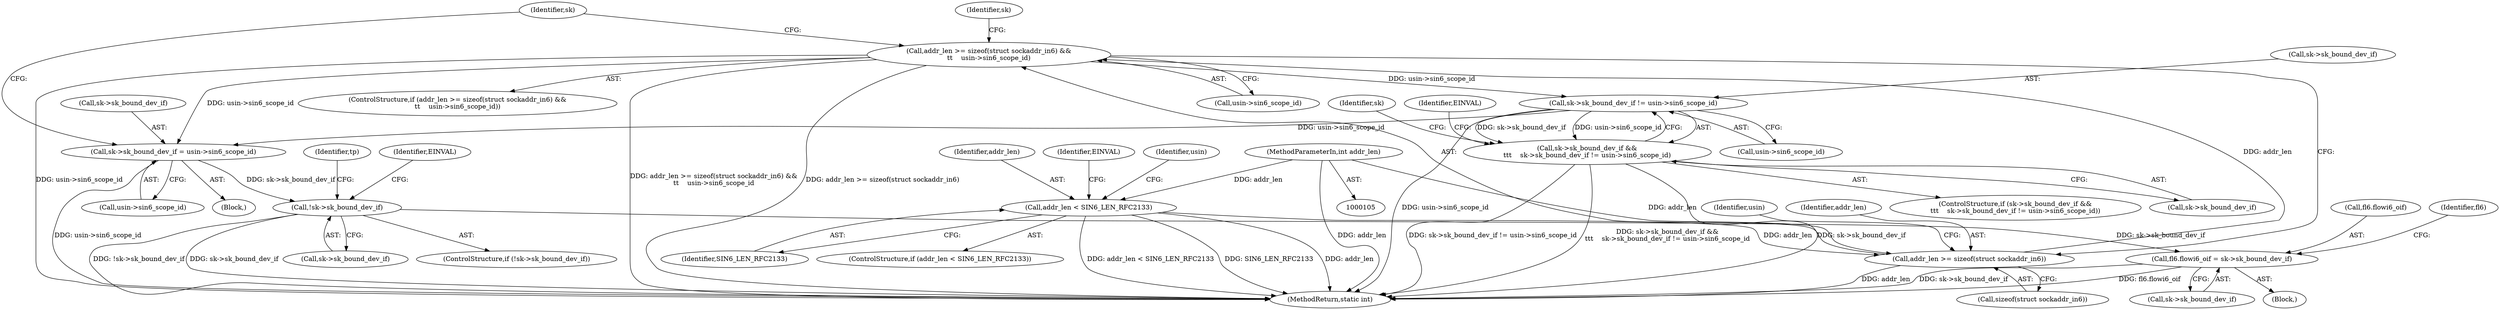 digraph "0_linux_45f6fad84cc305103b28d73482b344d7f5b76f39_15@API" {
"1000245" [label="(Call,addr_len >= sizeof(struct sockaddr_in6) &&\n\t\t    usin->sin6_scope_id)"];
"1000246" [label="(Call,addr_len >= sizeof(struct sockaddr_in6))"];
"1000148" [label="(Call,addr_len < SIN6_LEN_RFC2133)"];
"1000108" [label="(MethodParameterIn,int addr_len)"];
"1000259" [label="(Call,sk->sk_bound_dev_if != usin->sin6_scope_id)"];
"1000255" [label="(Call,sk->sk_bound_dev_if &&\n\t\t\t    sk->sk_bound_dev_if != usin->sin6_scope_id)"];
"1000269" [label="(Call,sk->sk_bound_dev_if = usin->sin6_scope_id)"];
"1000277" [label="(Call,!sk->sk_bound_dev_if)"];
"1000479" [label="(Call,fl6.flowi6_oif = sk->sk_bound_dev_if)"];
"1000268" [label="(Identifier,EINVAL)"];
"1000479" [label="(Call,fl6.flowi6_oif = sk->sk_bound_dev_if)"];
"1000269" [label="(Call,sk->sk_bound_dev_if = usin->sin6_scope_id)"];
"1000148" [label="(Call,addr_len < SIN6_LEN_RFC2133)"];
"1000260" [label="(Call,sk->sk_bound_dev_if)"];
"1000246" [label="(Call,addr_len >= sizeof(struct sockaddr_in6))"];
"1000254" [label="(ControlStructure,if (sk->sk_bound_dev_if &&\n\t\t\t    sk->sk_bound_dev_if != usin->sin6_scope_id))"];
"1000245" [label="(Call,addr_len >= sizeof(struct sockaddr_in6) &&\n\t\t    usin->sin6_scope_id)"];
"1000149" [label="(Identifier,addr_len)"];
"1000256" [label="(Call,sk->sk_bound_dev_if)"];
"1000253" [label="(Block,)"];
"1000278" [label="(Call,sk->sk_bound_dev_if)"];
"1000109" [label="(Block,)"];
"1000717" [label="(MethodReturn,static int)"];
"1000271" [label="(Identifier,sk)"];
"1000483" [label="(Call,sk->sk_bound_dev_if)"];
"1000108" [label="(MethodParameterIn,int addr_len)"];
"1000270" [label="(Call,sk->sk_bound_dev_if)"];
"1000277" [label="(Call,!sk->sk_bound_dev_if)"];
"1000259" [label="(Call,sk->sk_bound_dev_if != usin->sin6_scope_id)"];
"1000257" [label="(Identifier,sk)"];
"1000244" [label="(ControlStructure,if (addr_len >= sizeof(struct sockaddr_in6) &&\n\t\t    usin->sin6_scope_id))"];
"1000276" [label="(ControlStructure,if (!sk->sk_bound_dev_if))"];
"1000288" [label="(Identifier,tp)"];
"1000153" [label="(Identifier,EINVAL)"];
"1000250" [label="(Call,usin->sin6_scope_id)"];
"1000150" [label="(Identifier,SIN6_LEN_RFC2133)"];
"1000248" [label="(Call,sizeof(struct sockaddr_in6))"];
"1000255" [label="(Call,sk->sk_bound_dev_if &&\n\t\t\t    sk->sk_bound_dev_if != usin->sin6_scope_id)"];
"1000273" [label="(Call,usin->sin6_scope_id)"];
"1000247" [label="(Identifier,addr_len)"];
"1000480" [label="(Call,fl6.flowi6_oif)"];
"1000283" [label="(Identifier,EINVAL)"];
"1000263" [label="(Call,usin->sin6_scope_id)"];
"1000147" [label="(ControlStructure,if (addr_len < SIN6_LEN_RFC2133))"];
"1000279" [label="(Identifier,sk)"];
"1000157" [label="(Identifier,usin)"];
"1000251" [label="(Identifier,usin)"];
"1000488" [label="(Identifier,fl6)"];
"1000245" -> "1000244"  [label="AST: "];
"1000245" -> "1000246"  [label="CFG: "];
"1000245" -> "1000250"  [label="CFG: "];
"1000246" -> "1000245"  [label="AST: "];
"1000250" -> "1000245"  [label="AST: "];
"1000257" -> "1000245"  [label="CFG: "];
"1000279" -> "1000245"  [label="CFG: "];
"1000245" -> "1000717"  [label="DDG: usin->sin6_scope_id"];
"1000245" -> "1000717"  [label="DDG: addr_len >= sizeof(struct sockaddr_in6) &&\n\t\t    usin->sin6_scope_id"];
"1000245" -> "1000717"  [label="DDG: addr_len >= sizeof(struct sockaddr_in6)"];
"1000246" -> "1000245"  [label="DDG: addr_len"];
"1000245" -> "1000259"  [label="DDG: usin->sin6_scope_id"];
"1000245" -> "1000269"  [label="DDG: usin->sin6_scope_id"];
"1000246" -> "1000248"  [label="CFG: "];
"1000247" -> "1000246"  [label="AST: "];
"1000248" -> "1000246"  [label="AST: "];
"1000251" -> "1000246"  [label="CFG: "];
"1000246" -> "1000717"  [label="DDG: addr_len"];
"1000148" -> "1000246"  [label="DDG: addr_len"];
"1000108" -> "1000246"  [label="DDG: addr_len"];
"1000148" -> "1000147"  [label="AST: "];
"1000148" -> "1000150"  [label="CFG: "];
"1000149" -> "1000148"  [label="AST: "];
"1000150" -> "1000148"  [label="AST: "];
"1000153" -> "1000148"  [label="CFG: "];
"1000157" -> "1000148"  [label="CFG: "];
"1000148" -> "1000717"  [label="DDG: addr_len"];
"1000148" -> "1000717"  [label="DDG: addr_len < SIN6_LEN_RFC2133"];
"1000148" -> "1000717"  [label="DDG: SIN6_LEN_RFC2133"];
"1000108" -> "1000148"  [label="DDG: addr_len"];
"1000108" -> "1000105"  [label="AST: "];
"1000108" -> "1000717"  [label="DDG: addr_len"];
"1000259" -> "1000255"  [label="AST: "];
"1000259" -> "1000263"  [label="CFG: "];
"1000260" -> "1000259"  [label="AST: "];
"1000263" -> "1000259"  [label="AST: "];
"1000255" -> "1000259"  [label="CFG: "];
"1000259" -> "1000717"  [label="DDG: usin->sin6_scope_id"];
"1000259" -> "1000255"  [label="DDG: sk->sk_bound_dev_if"];
"1000259" -> "1000255"  [label="DDG: usin->sin6_scope_id"];
"1000259" -> "1000269"  [label="DDG: usin->sin6_scope_id"];
"1000255" -> "1000254"  [label="AST: "];
"1000255" -> "1000256"  [label="CFG: "];
"1000256" -> "1000255"  [label="AST: "];
"1000268" -> "1000255"  [label="CFG: "];
"1000271" -> "1000255"  [label="CFG: "];
"1000255" -> "1000717"  [label="DDG: sk->sk_bound_dev_if != usin->sin6_scope_id"];
"1000255" -> "1000717"  [label="DDG: sk->sk_bound_dev_if &&\n\t\t\t    sk->sk_bound_dev_if != usin->sin6_scope_id"];
"1000255" -> "1000717"  [label="DDG: sk->sk_bound_dev_if"];
"1000269" -> "1000253"  [label="AST: "];
"1000269" -> "1000273"  [label="CFG: "];
"1000270" -> "1000269"  [label="AST: "];
"1000273" -> "1000269"  [label="AST: "];
"1000279" -> "1000269"  [label="CFG: "];
"1000269" -> "1000717"  [label="DDG: usin->sin6_scope_id"];
"1000269" -> "1000277"  [label="DDG: sk->sk_bound_dev_if"];
"1000277" -> "1000276"  [label="AST: "];
"1000277" -> "1000278"  [label="CFG: "];
"1000278" -> "1000277"  [label="AST: "];
"1000283" -> "1000277"  [label="CFG: "];
"1000288" -> "1000277"  [label="CFG: "];
"1000277" -> "1000717"  [label="DDG: sk->sk_bound_dev_if"];
"1000277" -> "1000717"  [label="DDG: !sk->sk_bound_dev_if"];
"1000277" -> "1000479"  [label="DDG: sk->sk_bound_dev_if"];
"1000479" -> "1000109"  [label="AST: "];
"1000479" -> "1000483"  [label="CFG: "];
"1000480" -> "1000479"  [label="AST: "];
"1000483" -> "1000479"  [label="AST: "];
"1000488" -> "1000479"  [label="CFG: "];
"1000479" -> "1000717"  [label="DDG: sk->sk_bound_dev_if"];
"1000479" -> "1000717"  [label="DDG: fl6.flowi6_oif"];
}

